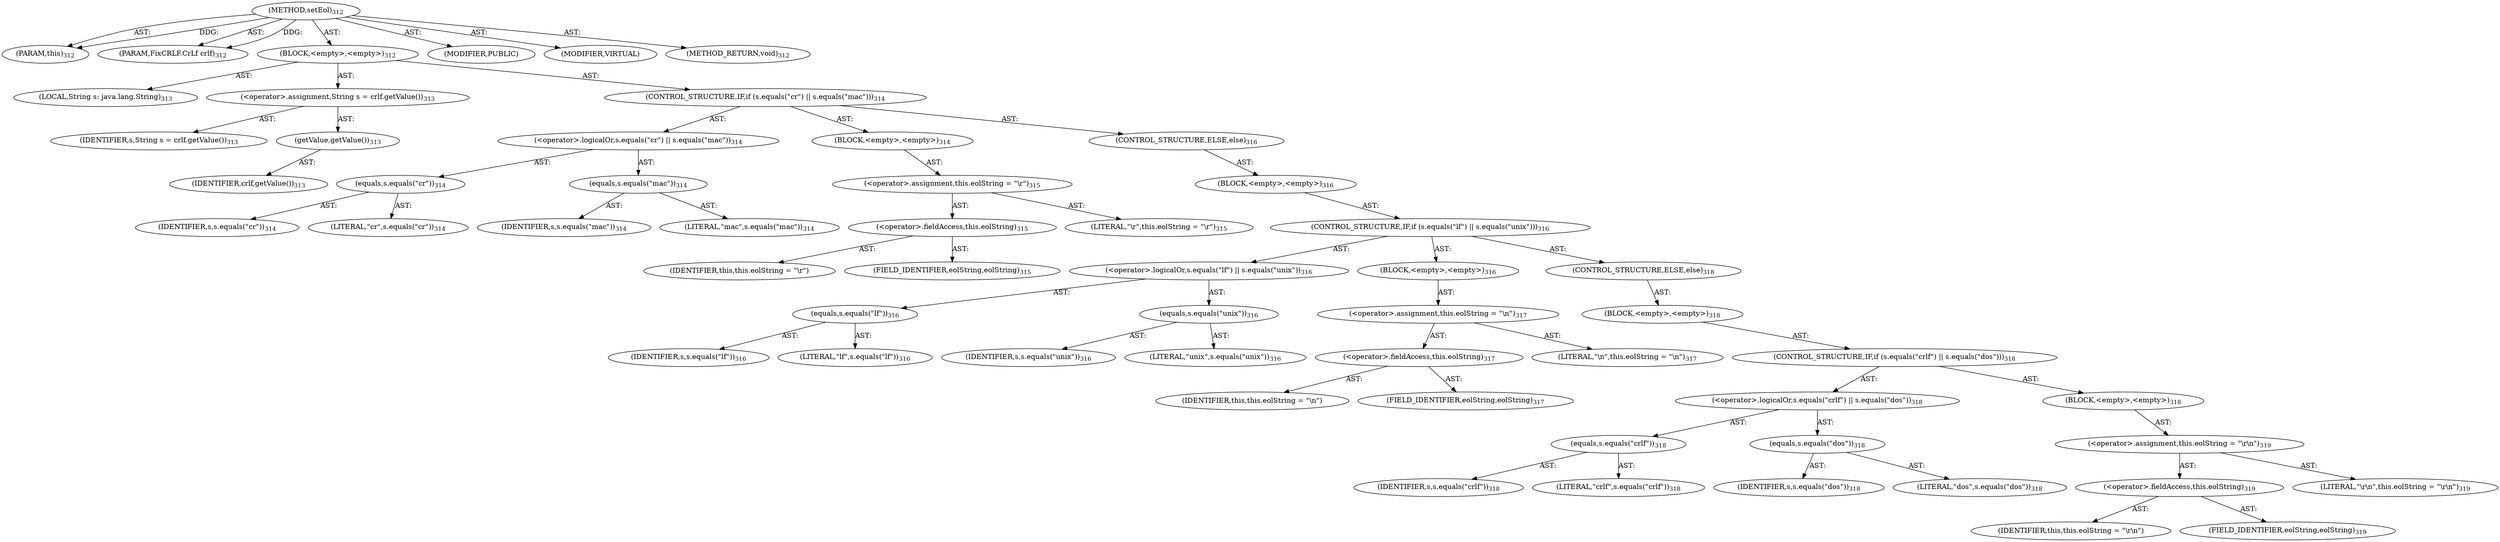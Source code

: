 digraph "setEol" {  
"111669149709" [label = <(METHOD,setEol)<SUB>312</SUB>> ]
"115964117032" [label = <(PARAM,this)<SUB>312</SUB>> ]
"115964117033" [label = <(PARAM,FixCRLF.CrLf crlf)<SUB>312</SUB>> ]
"25769803792" [label = <(BLOCK,&lt;empty&gt;,&lt;empty&gt;)<SUB>312</SUB>> ]
"94489280513" [label = <(LOCAL,String s: java.lang.String)<SUB>313</SUB>> ]
"30064771121" [label = <(&lt;operator&gt;.assignment,String s = crlf.getValue())<SUB>313</SUB>> ]
"68719476811" [label = <(IDENTIFIER,s,String s = crlf.getValue())<SUB>313</SUB>> ]
"30064771122" [label = <(getValue,getValue())<SUB>313</SUB>> ]
"68719476812" [label = <(IDENTIFIER,crlf,getValue())<SUB>313</SUB>> ]
"47244640259" [label = <(CONTROL_STRUCTURE,IF,if (s.equals(&quot;cr&quot;) || s.equals(&quot;mac&quot;)))<SUB>314</SUB>> ]
"30064771123" [label = <(&lt;operator&gt;.logicalOr,s.equals(&quot;cr&quot;) || s.equals(&quot;mac&quot;))<SUB>314</SUB>> ]
"30064771124" [label = <(equals,s.equals(&quot;cr&quot;))<SUB>314</SUB>> ]
"68719476813" [label = <(IDENTIFIER,s,s.equals(&quot;cr&quot;))<SUB>314</SUB>> ]
"90194313219" [label = <(LITERAL,&quot;cr&quot;,s.equals(&quot;cr&quot;))<SUB>314</SUB>> ]
"30064771125" [label = <(equals,s.equals(&quot;mac&quot;))<SUB>314</SUB>> ]
"68719476814" [label = <(IDENTIFIER,s,s.equals(&quot;mac&quot;))<SUB>314</SUB>> ]
"90194313220" [label = <(LITERAL,&quot;mac&quot;,s.equals(&quot;mac&quot;))<SUB>314</SUB>> ]
"25769803793" [label = <(BLOCK,&lt;empty&gt;,&lt;empty&gt;)<SUB>314</SUB>> ]
"30064771126" [label = <(&lt;operator&gt;.assignment,this.eolString = &quot;\r&quot;)<SUB>315</SUB>> ]
"30064771127" [label = <(&lt;operator&gt;.fieldAccess,this.eolString)<SUB>315</SUB>> ]
"68719476815" [label = <(IDENTIFIER,this,this.eolString = &quot;\r&quot;)> ]
"55834574869" [label = <(FIELD_IDENTIFIER,eolString,eolString)<SUB>315</SUB>> ]
"90194313221" [label = <(LITERAL,&quot;\r&quot;,this.eolString = &quot;\r&quot;)<SUB>315</SUB>> ]
"47244640260" [label = <(CONTROL_STRUCTURE,ELSE,else)<SUB>316</SUB>> ]
"25769803794" [label = <(BLOCK,&lt;empty&gt;,&lt;empty&gt;)<SUB>316</SUB>> ]
"47244640261" [label = <(CONTROL_STRUCTURE,IF,if (s.equals(&quot;lf&quot;) || s.equals(&quot;unix&quot;)))<SUB>316</SUB>> ]
"30064771128" [label = <(&lt;operator&gt;.logicalOr,s.equals(&quot;lf&quot;) || s.equals(&quot;unix&quot;))<SUB>316</SUB>> ]
"30064771129" [label = <(equals,s.equals(&quot;lf&quot;))<SUB>316</SUB>> ]
"68719476816" [label = <(IDENTIFIER,s,s.equals(&quot;lf&quot;))<SUB>316</SUB>> ]
"90194313222" [label = <(LITERAL,&quot;lf&quot;,s.equals(&quot;lf&quot;))<SUB>316</SUB>> ]
"30064771130" [label = <(equals,s.equals(&quot;unix&quot;))<SUB>316</SUB>> ]
"68719476817" [label = <(IDENTIFIER,s,s.equals(&quot;unix&quot;))<SUB>316</SUB>> ]
"90194313223" [label = <(LITERAL,&quot;unix&quot;,s.equals(&quot;unix&quot;))<SUB>316</SUB>> ]
"25769803795" [label = <(BLOCK,&lt;empty&gt;,&lt;empty&gt;)<SUB>316</SUB>> ]
"30064771131" [label = <(&lt;operator&gt;.assignment,this.eolString = &quot;\n&quot;)<SUB>317</SUB>> ]
"30064771132" [label = <(&lt;operator&gt;.fieldAccess,this.eolString)<SUB>317</SUB>> ]
"68719476818" [label = <(IDENTIFIER,this,this.eolString = &quot;\n&quot;)> ]
"55834574870" [label = <(FIELD_IDENTIFIER,eolString,eolString)<SUB>317</SUB>> ]
"90194313224" [label = <(LITERAL,&quot;\n&quot;,this.eolString = &quot;\n&quot;)<SUB>317</SUB>> ]
"47244640262" [label = <(CONTROL_STRUCTURE,ELSE,else)<SUB>318</SUB>> ]
"25769803796" [label = <(BLOCK,&lt;empty&gt;,&lt;empty&gt;)<SUB>318</SUB>> ]
"47244640263" [label = <(CONTROL_STRUCTURE,IF,if (s.equals(&quot;crlf&quot;) || s.equals(&quot;dos&quot;)))<SUB>318</SUB>> ]
"30064771133" [label = <(&lt;operator&gt;.logicalOr,s.equals(&quot;crlf&quot;) || s.equals(&quot;dos&quot;))<SUB>318</SUB>> ]
"30064771134" [label = <(equals,s.equals(&quot;crlf&quot;))<SUB>318</SUB>> ]
"68719476819" [label = <(IDENTIFIER,s,s.equals(&quot;crlf&quot;))<SUB>318</SUB>> ]
"90194313225" [label = <(LITERAL,&quot;crlf&quot;,s.equals(&quot;crlf&quot;))<SUB>318</SUB>> ]
"30064771135" [label = <(equals,s.equals(&quot;dos&quot;))<SUB>318</SUB>> ]
"68719476820" [label = <(IDENTIFIER,s,s.equals(&quot;dos&quot;))<SUB>318</SUB>> ]
"90194313226" [label = <(LITERAL,&quot;dos&quot;,s.equals(&quot;dos&quot;))<SUB>318</SUB>> ]
"25769803797" [label = <(BLOCK,&lt;empty&gt;,&lt;empty&gt;)<SUB>318</SUB>> ]
"30064771136" [label = <(&lt;operator&gt;.assignment,this.eolString = &quot;\r\n&quot;)<SUB>319</SUB>> ]
"30064771137" [label = <(&lt;operator&gt;.fieldAccess,this.eolString)<SUB>319</SUB>> ]
"68719476821" [label = <(IDENTIFIER,this,this.eolString = &quot;\r\n&quot;)> ]
"55834574871" [label = <(FIELD_IDENTIFIER,eolString,eolString)<SUB>319</SUB>> ]
"90194313227" [label = <(LITERAL,&quot;\r\n&quot;,this.eolString = &quot;\r\n&quot;)<SUB>319</SUB>> ]
"133143986220" [label = <(MODIFIER,PUBLIC)> ]
"133143986221" [label = <(MODIFIER,VIRTUAL)> ]
"128849018893" [label = <(METHOD_RETURN,void)<SUB>312</SUB>> ]
  "111669149709" -> "115964117032"  [ label = "AST: "] 
  "111669149709" -> "115964117033"  [ label = "AST: "] 
  "111669149709" -> "25769803792"  [ label = "AST: "] 
  "111669149709" -> "133143986220"  [ label = "AST: "] 
  "111669149709" -> "133143986221"  [ label = "AST: "] 
  "111669149709" -> "128849018893"  [ label = "AST: "] 
  "25769803792" -> "94489280513"  [ label = "AST: "] 
  "25769803792" -> "30064771121"  [ label = "AST: "] 
  "25769803792" -> "47244640259"  [ label = "AST: "] 
  "30064771121" -> "68719476811"  [ label = "AST: "] 
  "30064771121" -> "30064771122"  [ label = "AST: "] 
  "30064771122" -> "68719476812"  [ label = "AST: "] 
  "47244640259" -> "30064771123"  [ label = "AST: "] 
  "47244640259" -> "25769803793"  [ label = "AST: "] 
  "47244640259" -> "47244640260"  [ label = "AST: "] 
  "30064771123" -> "30064771124"  [ label = "AST: "] 
  "30064771123" -> "30064771125"  [ label = "AST: "] 
  "30064771124" -> "68719476813"  [ label = "AST: "] 
  "30064771124" -> "90194313219"  [ label = "AST: "] 
  "30064771125" -> "68719476814"  [ label = "AST: "] 
  "30064771125" -> "90194313220"  [ label = "AST: "] 
  "25769803793" -> "30064771126"  [ label = "AST: "] 
  "30064771126" -> "30064771127"  [ label = "AST: "] 
  "30064771126" -> "90194313221"  [ label = "AST: "] 
  "30064771127" -> "68719476815"  [ label = "AST: "] 
  "30064771127" -> "55834574869"  [ label = "AST: "] 
  "47244640260" -> "25769803794"  [ label = "AST: "] 
  "25769803794" -> "47244640261"  [ label = "AST: "] 
  "47244640261" -> "30064771128"  [ label = "AST: "] 
  "47244640261" -> "25769803795"  [ label = "AST: "] 
  "47244640261" -> "47244640262"  [ label = "AST: "] 
  "30064771128" -> "30064771129"  [ label = "AST: "] 
  "30064771128" -> "30064771130"  [ label = "AST: "] 
  "30064771129" -> "68719476816"  [ label = "AST: "] 
  "30064771129" -> "90194313222"  [ label = "AST: "] 
  "30064771130" -> "68719476817"  [ label = "AST: "] 
  "30064771130" -> "90194313223"  [ label = "AST: "] 
  "25769803795" -> "30064771131"  [ label = "AST: "] 
  "30064771131" -> "30064771132"  [ label = "AST: "] 
  "30064771131" -> "90194313224"  [ label = "AST: "] 
  "30064771132" -> "68719476818"  [ label = "AST: "] 
  "30064771132" -> "55834574870"  [ label = "AST: "] 
  "47244640262" -> "25769803796"  [ label = "AST: "] 
  "25769803796" -> "47244640263"  [ label = "AST: "] 
  "47244640263" -> "30064771133"  [ label = "AST: "] 
  "47244640263" -> "25769803797"  [ label = "AST: "] 
  "30064771133" -> "30064771134"  [ label = "AST: "] 
  "30064771133" -> "30064771135"  [ label = "AST: "] 
  "30064771134" -> "68719476819"  [ label = "AST: "] 
  "30064771134" -> "90194313225"  [ label = "AST: "] 
  "30064771135" -> "68719476820"  [ label = "AST: "] 
  "30064771135" -> "90194313226"  [ label = "AST: "] 
  "25769803797" -> "30064771136"  [ label = "AST: "] 
  "30064771136" -> "30064771137"  [ label = "AST: "] 
  "30064771136" -> "90194313227"  [ label = "AST: "] 
  "30064771137" -> "68719476821"  [ label = "AST: "] 
  "30064771137" -> "55834574871"  [ label = "AST: "] 
  "111669149709" -> "115964117032"  [ label = "DDG: "] 
  "111669149709" -> "115964117033"  [ label = "DDG: "] 
}
